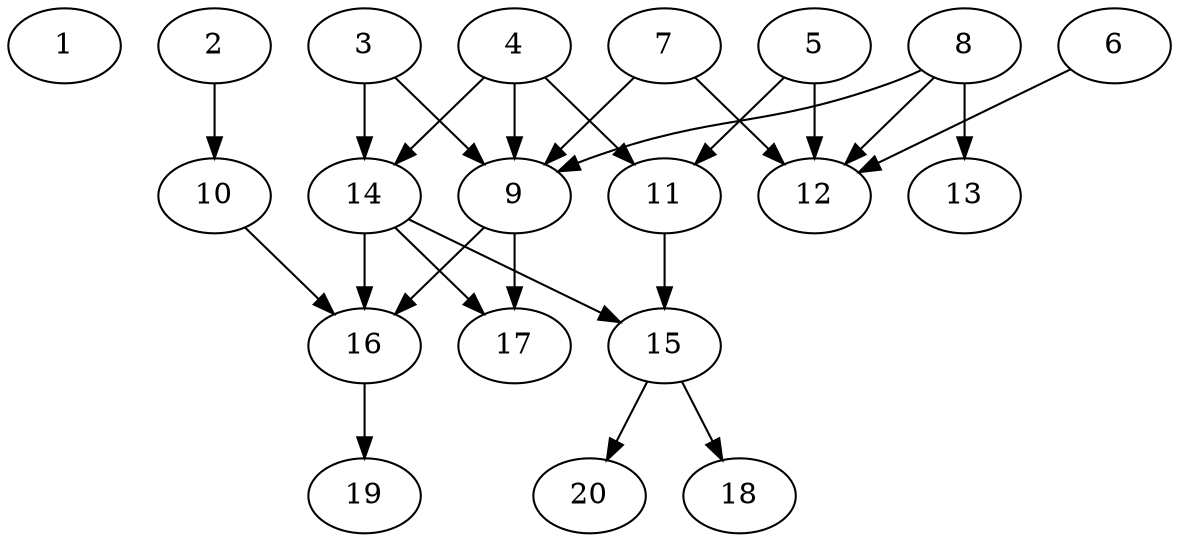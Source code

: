 // DAG automatically generated by daggen at Wed Jul 24 22:02:40 2019
// ./daggen --dot -n 20 --ccr 0.5 --fat 0.6 --regular 0.5 --density 0.5 --mindata 5242880 --maxdata 52428800 
digraph G {
  1 [size="97269760", alpha="0.06", expect_size="48634880"] 
  2 [size="22052864", alpha="0.11", expect_size="11026432"] 
  2 -> 10 [size ="11026432"]
  3 [size="50706432", alpha="0.19", expect_size="25353216"] 
  3 -> 9 [size ="25353216"]
  3 -> 14 [size ="25353216"]
  4 [size="95569920", alpha="0.19", expect_size="47784960"] 
  4 -> 9 [size ="47784960"]
  4 -> 11 [size ="47784960"]
  4 -> 14 [size ="47784960"]
  5 [size="48719872", alpha="0.10", expect_size="24359936"] 
  5 -> 11 [size ="24359936"]
  5 -> 12 [size ="24359936"]
  6 [size="64131072", alpha="0.09", expect_size="32065536"] 
  6 -> 12 [size ="32065536"]
  7 [size="99987456", alpha="0.01", expect_size="49993728"] 
  7 -> 9 [size ="49993728"]
  7 -> 12 [size ="49993728"]
  8 [size="26994688", alpha="0.13", expect_size="13497344"] 
  8 -> 9 [size ="13497344"]
  8 -> 12 [size ="13497344"]
  8 -> 13 [size ="13497344"]
  9 [size="96229376", alpha="0.01", expect_size="48114688"] 
  9 -> 16 [size ="48114688"]
  9 -> 17 [size ="48114688"]
  10 [size="80613376", alpha="0.02", expect_size="40306688"] 
  10 -> 16 [size ="40306688"]
  11 [size="70750208", alpha="0.13", expect_size="35375104"] 
  11 -> 15 [size ="35375104"]
  12 [size="98119680", alpha="0.07", expect_size="49059840"] 
  13 [size="54988800", alpha="0.03", expect_size="27494400"] 
  14 [size="51206144", alpha="0.17", expect_size="25603072"] 
  14 -> 15 [size ="25603072"]
  14 -> 16 [size ="25603072"]
  14 -> 17 [size ="25603072"]
  15 [size="48121856", alpha="0.03", expect_size="24060928"] 
  15 -> 18 [size ="24060928"]
  15 -> 20 [size ="24060928"]
  16 [size="94005248", alpha="0.09", expect_size="47002624"] 
  16 -> 19 [size ="47002624"]
  17 [size="42211328", alpha="0.19", expect_size="21105664"] 
  18 [size="48715776", alpha="0.14", expect_size="24357888"] 
  19 [size="16482304", alpha="0.06", expect_size="8241152"] 
  20 [size="20850688", alpha="0.10", expect_size="10425344"] 
}
